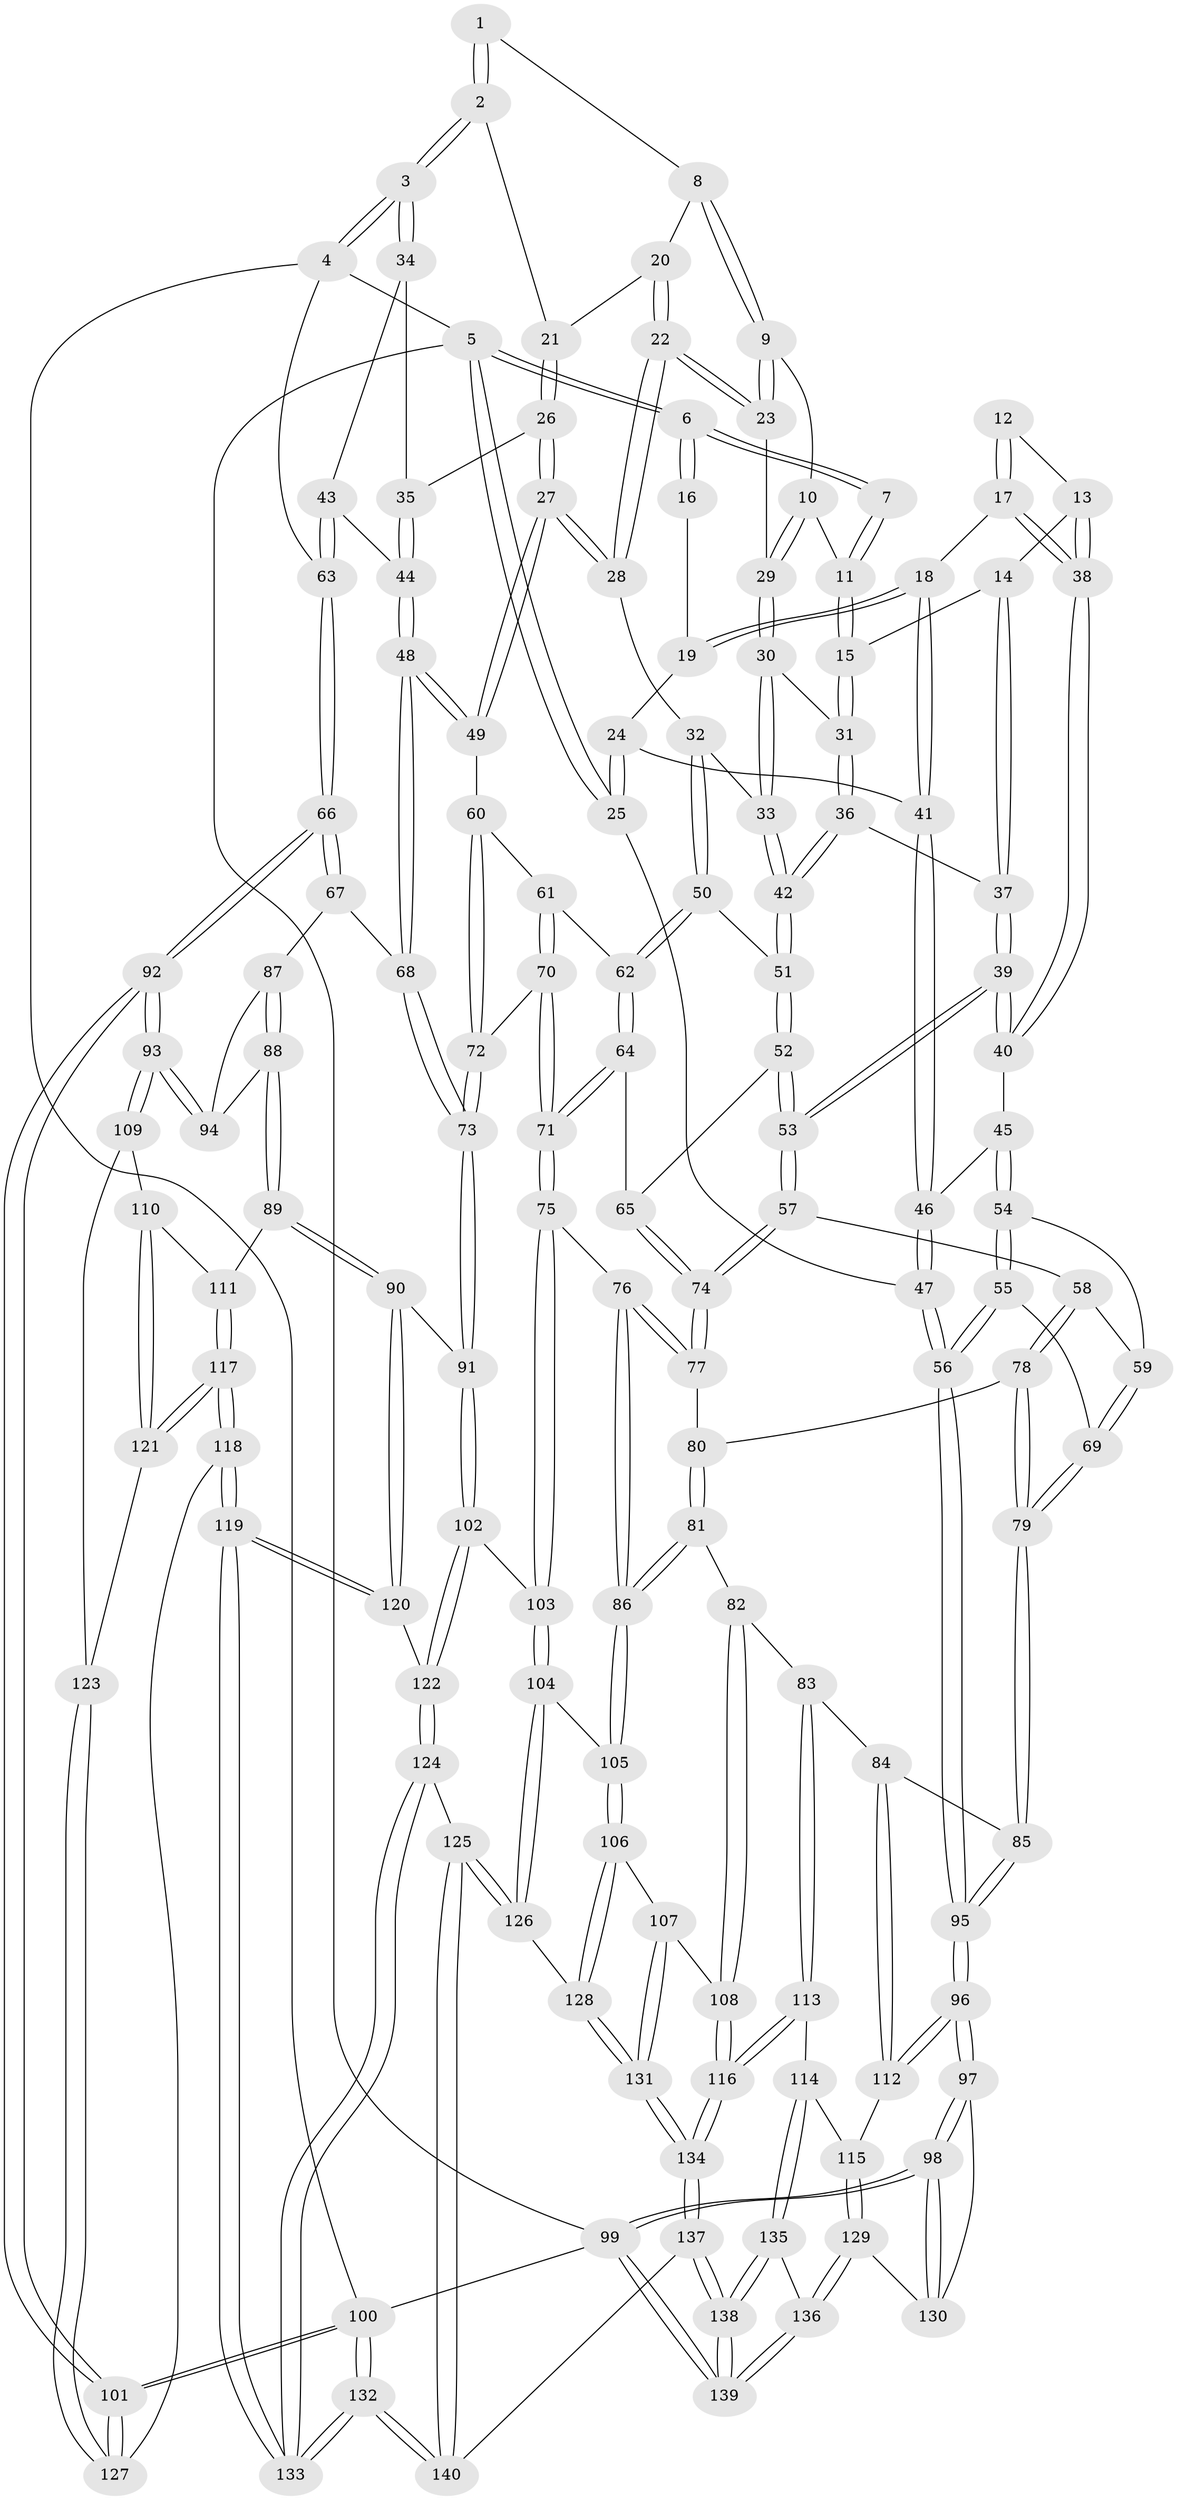 // coarse degree distribution, {3: 0.6868686868686869, 4: 0.25252525252525254, 2: 0.06060606060606061}
// Generated by graph-tools (version 1.1) at 2025/38/03/04/25 23:38:26]
// undirected, 140 vertices, 347 edges
graph export_dot {
  node [color=gray90,style=filled];
  1 [pos="+0.5724420363429481+0"];
  2 [pos="+1+0"];
  3 [pos="+1+0"];
  4 [pos="+1+0"];
  5 [pos="+0+0"];
  6 [pos="+0+0"];
  7 [pos="+0.40122688221367825+0"];
  8 [pos="+0.635310464400275+0.041911166696569586"];
  9 [pos="+0.6260713524848773+0.07795743961338254"];
  10 [pos="+0.44075165599858135+0.0067220873502350795"];
  11 [pos="+0.39718736050505393+0"];
  12 [pos="+0.1424612641390929+0"];
  13 [pos="+0.3047169442324902+0.09744917313094688"];
  14 [pos="+0.3669316207341745+0.047516178083214705"];
  15 [pos="+0.38825746930875216+0.011548873482009607"];
  16 [pos="+0.03337439708561331+0"];
  17 [pos="+0.22900277713562156+0.14799968871714692"];
  18 [pos="+0.14774000796535988+0.15631648084477942"];
  19 [pos="+0.07929653347286927+0.022903329975864525"];
  20 [pos="+0.7694716997299411+0.044348466844494144"];
  21 [pos="+0.8054716678826259+0.023120258084578967"];
  22 [pos="+0.6981436136069632+0.16878341678031641"];
  23 [pos="+0.6253229301339874+0.08317051086930577"];
  24 [pos="+0.05784268538780917+0.1535200179386575"];
  25 [pos="+0+0.19450845044582413"];
  26 [pos="+0.8193547699621073+0.1755694915552347"];
  27 [pos="+0.725541833272866+0.23847323883259497"];
  28 [pos="+0.7128635056928153+0.22621056950792115"];
  29 [pos="+0.5716985893282867+0.11403999049894335"];
  30 [pos="+0.5483805091489936+0.15443313910394463"];
  31 [pos="+0.5043312472231448+0.16772584884408212"];
  32 [pos="+0.6246941290274757+0.22477292762565348"];
  33 [pos="+0.6084800161359556+0.22300008629512272"];
  34 [pos="+0.9437992759675988+0.1337924082971172"];
  35 [pos="+0.8707761893694261+0.17642362004733184"];
  36 [pos="+0.46401822250803476+0.24005914358809013"];
  37 [pos="+0.41308393125097337+0.2396269723067118"];
  38 [pos="+0.24810254920260483+0.154208713016792"];
  39 [pos="+0.31685678598895683+0.29968660175710393"];
  40 [pos="+0.26772791236096466+0.2377868231677339"];
  41 [pos="+0.11373129172351772+0.18286147795910737"];
  42 [pos="+0.5149618854920812+0.2909643685857196"];
  43 [pos="+0.9648868925962176+0.28580690203880094"];
  44 [pos="+0.9075838234191409+0.3005713781071122"];
  45 [pos="+0.13305889356278966+0.27739279251634585"];
  46 [pos="+0.10107829490895148+0.24297483657338292"];
  47 [pos="+0+0.32257839731497806"];
  48 [pos="+0.8501959629069653+0.34890220605541955"];
  49 [pos="+0.7386536414207342+0.3064989647954995"];
  50 [pos="+0.5851875133656874+0.3311258932938055"];
  51 [pos="+0.5159367055274172+0.2949751351835337"];
  52 [pos="+0.4870169109296233+0.3686027467477717"];
  53 [pos="+0.3127117872939823+0.3596691087657393"];
  54 [pos="+0.13469633002194345+0.35451300274602526"];
  55 [pos="+0.03936720466534004+0.419623251419576"];
  56 [pos="+0+0.45087020901209285"];
  57 [pos="+0.3121591393315943+0.36095538069258043"];
  58 [pos="+0.3065977371130546+0.36969567113609053"];
  59 [pos="+0.14348123693515574+0.3570462627612158"];
  60 [pos="+0.7353619868827683+0.31049477931316644"];
  61 [pos="+0.6703157924642956+0.34770515959073983"];
  62 [pos="+0.6247299618429317+0.35869765892932154"];
  63 [pos="+1+0.3475968945239964"];
  64 [pos="+0.6090728513332697+0.3809353056371712"];
  65 [pos="+0.5026010662278194+0.41114580664618544"];
  66 [pos="+1+0.4588433436332937"];
  67 [pos="+0.9469304203945123+0.49141387136729625"];
  68 [pos="+0.8939451480712889+0.46174421315800745"];
  69 [pos="+0.2098837487706603+0.5174786571717699"];
  70 [pos="+0.6597472576546385+0.5239319565977844"];
  71 [pos="+0.5953257137091659+0.5348690687729778"];
  72 [pos="+0.735335825584025+0.5302397778964083"];
  73 [pos="+0.7395872153608862+0.532674064183936"];
  74 [pos="+0.49691447912466874+0.4712863476077264"];
  75 [pos="+0.5589712044761187+0.5541985466908382"];
  76 [pos="+0.5537825097714884+0.5536196920621437"];
  77 [pos="+0.5024697754798961+0.5074185012843473"];
  78 [pos="+0.2923024760368903+0.47749548212995635"];
  79 [pos="+0.2183521508866881+0.5240191181798913"];
  80 [pos="+0.3510422666256857+0.5199447789971341"];
  81 [pos="+0.3678735749774904+0.6233785487398806"];
  82 [pos="+0.36636887810119917+0.6258099337220923"];
  83 [pos="+0.22611786679284113+0.6542675829827101"];
  84 [pos="+0.17848292242001002+0.6211231754629825"];
  85 [pos="+0.17768537249334632+0.6177532929011356"];
  86 [pos="+0.4820230462070154+0.6338195302205633"];
  87 [pos="+0.9421738032033259+0.506076109778326"];
  88 [pos="+0.8789566987136218+0.6440319382079944"];
  89 [pos="+0.8525469221555306+0.6657749862246934"];
  90 [pos="+0.7831866892549402+0.668401666806369"];
  91 [pos="+0.7817206483957037+0.6675137566653753"];
  92 [pos="+1+0.7494557696368603"];
  93 [pos="+1+0.7239272580654638"];
  94 [pos="+0.9868073516026162+0.6628899956434553"];
  95 [pos="+0+0.5047601587790242"];
  96 [pos="+0+0.6497344848833438"];
  97 [pos="+0+0.8271731854479558"];
  98 [pos="+0+1"];
  99 [pos="+0+1"];
  100 [pos="+1+1"];
  101 [pos="+1+1"];
  102 [pos="+0.6485545338889562+0.7096789493079473"];
  103 [pos="+0.6342500216485585+0.7091380140229163"];
  104 [pos="+0.5795879515829452+0.7689125669771277"];
  105 [pos="+0.472012585685994+0.7482129269774203"];
  106 [pos="+0.41381738395460355+0.7831138161318919"];
  107 [pos="+0.39760954554084604+0.7890778143442457"];
  108 [pos="+0.36429058146928+0.7912802450078565"];
  109 [pos="+0.9476222663976168+0.7446818646706427"];
  110 [pos="+0.8860981296417818+0.7076285067466502"];
  111 [pos="+0.8712000184213871+0.6911721412057346"];
  112 [pos="+0.09824037697200874+0.7591339983861293"];
  113 [pos="+0.3236999827155573+0.81104536212072"];
  114 [pos="+0.2954996432208988+0.8235434056199273"];
  115 [pos="+0.11152520007459996+0.7937819706879664"];
  116 [pos="+0.32538023441969277+0.8111750009236025"];
  117 [pos="+0.8494451323598282+0.8207551804657219"];
  118 [pos="+0.8273413375812717+0.8401625259493891"];
  119 [pos="+0.7901615780392173+0.8585305555111024"];
  120 [pos="+0.7883053242127057+0.8570132525935439"];
  121 [pos="+0.8838356942273725+0.7982828533960618"];
  122 [pos="+0.735253236085133+0.8538175497349444"];
  123 [pos="+0.9248092029396766+0.7970258382675209"];
  124 [pos="+0.63155408026578+0.8875306276431296"];
  125 [pos="+0.6185647300289009+0.8883265800462311"];
  126 [pos="+0.5990039715386678+0.8670669936267902"];
  127 [pos="+0.9568192920544216+0.8515601479327196"];
  128 [pos="+0.5372565325367796+0.8776159876448083"];
  129 [pos="+0.08874054758629993+0.8662110426904192"];
  130 [pos="+0.0823952580396783+0.8670976801157312"];
  131 [pos="+0.4798465863465559+0.9142007972610854"];
  132 [pos="+0.9832217602105318+1"];
  133 [pos="+0.9049421317096823+1"];
  134 [pos="+0.42309205558644436+1"];
  135 [pos="+0.23388549020605012+0.9155222875934684"];
  136 [pos="+0.11144882668310202+0.9221943090781659"];
  137 [pos="+0.42916895634811203+1"];
  138 [pos="+0.2912655250679514+1"];
  139 [pos="+0.021093728010027565+1"];
  140 [pos="+0.5380394324110703+1"];
  1 -- 2;
  1 -- 2;
  1 -- 8;
  2 -- 3;
  2 -- 3;
  2 -- 21;
  3 -- 4;
  3 -- 4;
  3 -- 34;
  3 -- 34;
  4 -- 5;
  4 -- 63;
  4 -- 100;
  5 -- 6;
  5 -- 6;
  5 -- 25;
  5 -- 25;
  5 -- 99;
  6 -- 7;
  6 -- 7;
  6 -- 16;
  6 -- 16;
  7 -- 11;
  7 -- 11;
  8 -- 9;
  8 -- 9;
  8 -- 20;
  9 -- 10;
  9 -- 23;
  9 -- 23;
  10 -- 11;
  10 -- 29;
  10 -- 29;
  11 -- 15;
  11 -- 15;
  12 -- 13;
  12 -- 17;
  12 -- 17;
  13 -- 14;
  13 -- 38;
  13 -- 38;
  14 -- 15;
  14 -- 37;
  14 -- 37;
  15 -- 31;
  15 -- 31;
  16 -- 19;
  17 -- 18;
  17 -- 38;
  17 -- 38;
  18 -- 19;
  18 -- 19;
  18 -- 41;
  18 -- 41;
  19 -- 24;
  20 -- 21;
  20 -- 22;
  20 -- 22;
  21 -- 26;
  21 -- 26;
  22 -- 23;
  22 -- 23;
  22 -- 28;
  22 -- 28;
  23 -- 29;
  24 -- 25;
  24 -- 25;
  24 -- 41;
  25 -- 47;
  26 -- 27;
  26 -- 27;
  26 -- 35;
  27 -- 28;
  27 -- 28;
  27 -- 49;
  27 -- 49;
  28 -- 32;
  29 -- 30;
  29 -- 30;
  30 -- 31;
  30 -- 33;
  30 -- 33;
  31 -- 36;
  31 -- 36;
  32 -- 33;
  32 -- 50;
  32 -- 50;
  33 -- 42;
  33 -- 42;
  34 -- 35;
  34 -- 43;
  35 -- 44;
  35 -- 44;
  36 -- 37;
  36 -- 42;
  36 -- 42;
  37 -- 39;
  37 -- 39;
  38 -- 40;
  38 -- 40;
  39 -- 40;
  39 -- 40;
  39 -- 53;
  39 -- 53;
  40 -- 45;
  41 -- 46;
  41 -- 46;
  42 -- 51;
  42 -- 51;
  43 -- 44;
  43 -- 63;
  43 -- 63;
  44 -- 48;
  44 -- 48;
  45 -- 46;
  45 -- 54;
  45 -- 54;
  46 -- 47;
  46 -- 47;
  47 -- 56;
  47 -- 56;
  48 -- 49;
  48 -- 49;
  48 -- 68;
  48 -- 68;
  49 -- 60;
  50 -- 51;
  50 -- 62;
  50 -- 62;
  51 -- 52;
  51 -- 52;
  52 -- 53;
  52 -- 53;
  52 -- 65;
  53 -- 57;
  53 -- 57;
  54 -- 55;
  54 -- 55;
  54 -- 59;
  55 -- 56;
  55 -- 56;
  55 -- 69;
  56 -- 95;
  56 -- 95;
  57 -- 58;
  57 -- 74;
  57 -- 74;
  58 -- 59;
  58 -- 78;
  58 -- 78;
  59 -- 69;
  59 -- 69;
  60 -- 61;
  60 -- 72;
  60 -- 72;
  61 -- 62;
  61 -- 70;
  61 -- 70;
  62 -- 64;
  62 -- 64;
  63 -- 66;
  63 -- 66;
  64 -- 65;
  64 -- 71;
  64 -- 71;
  65 -- 74;
  65 -- 74;
  66 -- 67;
  66 -- 67;
  66 -- 92;
  66 -- 92;
  67 -- 68;
  67 -- 87;
  68 -- 73;
  68 -- 73;
  69 -- 79;
  69 -- 79;
  70 -- 71;
  70 -- 71;
  70 -- 72;
  71 -- 75;
  71 -- 75;
  72 -- 73;
  72 -- 73;
  73 -- 91;
  73 -- 91;
  74 -- 77;
  74 -- 77;
  75 -- 76;
  75 -- 103;
  75 -- 103;
  76 -- 77;
  76 -- 77;
  76 -- 86;
  76 -- 86;
  77 -- 80;
  78 -- 79;
  78 -- 79;
  78 -- 80;
  79 -- 85;
  79 -- 85;
  80 -- 81;
  80 -- 81;
  81 -- 82;
  81 -- 86;
  81 -- 86;
  82 -- 83;
  82 -- 108;
  82 -- 108;
  83 -- 84;
  83 -- 113;
  83 -- 113;
  84 -- 85;
  84 -- 112;
  84 -- 112;
  85 -- 95;
  85 -- 95;
  86 -- 105;
  86 -- 105;
  87 -- 88;
  87 -- 88;
  87 -- 94;
  88 -- 89;
  88 -- 89;
  88 -- 94;
  89 -- 90;
  89 -- 90;
  89 -- 111;
  90 -- 91;
  90 -- 120;
  90 -- 120;
  91 -- 102;
  91 -- 102;
  92 -- 93;
  92 -- 93;
  92 -- 101;
  92 -- 101;
  93 -- 94;
  93 -- 94;
  93 -- 109;
  93 -- 109;
  95 -- 96;
  95 -- 96;
  96 -- 97;
  96 -- 97;
  96 -- 112;
  96 -- 112;
  97 -- 98;
  97 -- 98;
  97 -- 130;
  98 -- 99;
  98 -- 99;
  98 -- 130;
  98 -- 130;
  99 -- 139;
  99 -- 139;
  99 -- 100;
  100 -- 101;
  100 -- 101;
  100 -- 132;
  100 -- 132;
  101 -- 127;
  101 -- 127;
  102 -- 103;
  102 -- 122;
  102 -- 122;
  103 -- 104;
  103 -- 104;
  104 -- 105;
  104 -- 126;
  104 -- 126;
  105 -- 106;
  105 -- 106;
  106 -- 107;
  106 -- 128;
  106 -- 128;
  107 -- 108;
  107 -- 131;
  107 -- 131;
  108 -- 116;
  108 -- 116;
  109 -- 110;
  109 -- 123;
  110 -- 111;
  110 -- 121;
  110 -- 121;
  111 -- 117;
  111 -- 117;
  112 -- 115;
  113 -- 114;
  113 -- 116;
  113 -- 116;
  114 -- 115;
  114 -- 135;
  114 -- 135;
  115 -- 129;
  115 -- 129;
  116 -- 134;
  116 -- 134;
  117 -- 118;
  117 -- 118;
  117 -- 121;
  117 -- 121;
  118 -- 119;
  118 -- 119;
  118 -- 127;
  119 -- 120;
  119 -- 120;
  119 -- 133;
  119 -- 133;
  120 -- 122;
  121 -- 123;
  122 -- 124;
  122 -- 124;
  123 -- 127;
  123 -- 127;
  124 -- 125;
  124 -- 133;
  124 -- 133;
  125 -- 126;
  125 -- 126;
  125 -- 140;
  125 -- 140;
  126 -- 128;
  128 -- 131;
  128 -- 131;
  129 -- 130;
  129 -- 136;
  129 -- 136;
  131 -- 134;
  131 -- 134;
  132 -- 133;
  132 -- 133;
  132 -- 140;
  132 -- 140;
  134 -- 137;
  134 -- 137;
  135 -- 136;
  135 -- 138;
  135 -- 138;
  136 -- 139;
  136 -- 139;
  137 -- 138;
  137 -- 138;
  137 -- 140;
  138 -- 139;
  138 -- 139;
}
